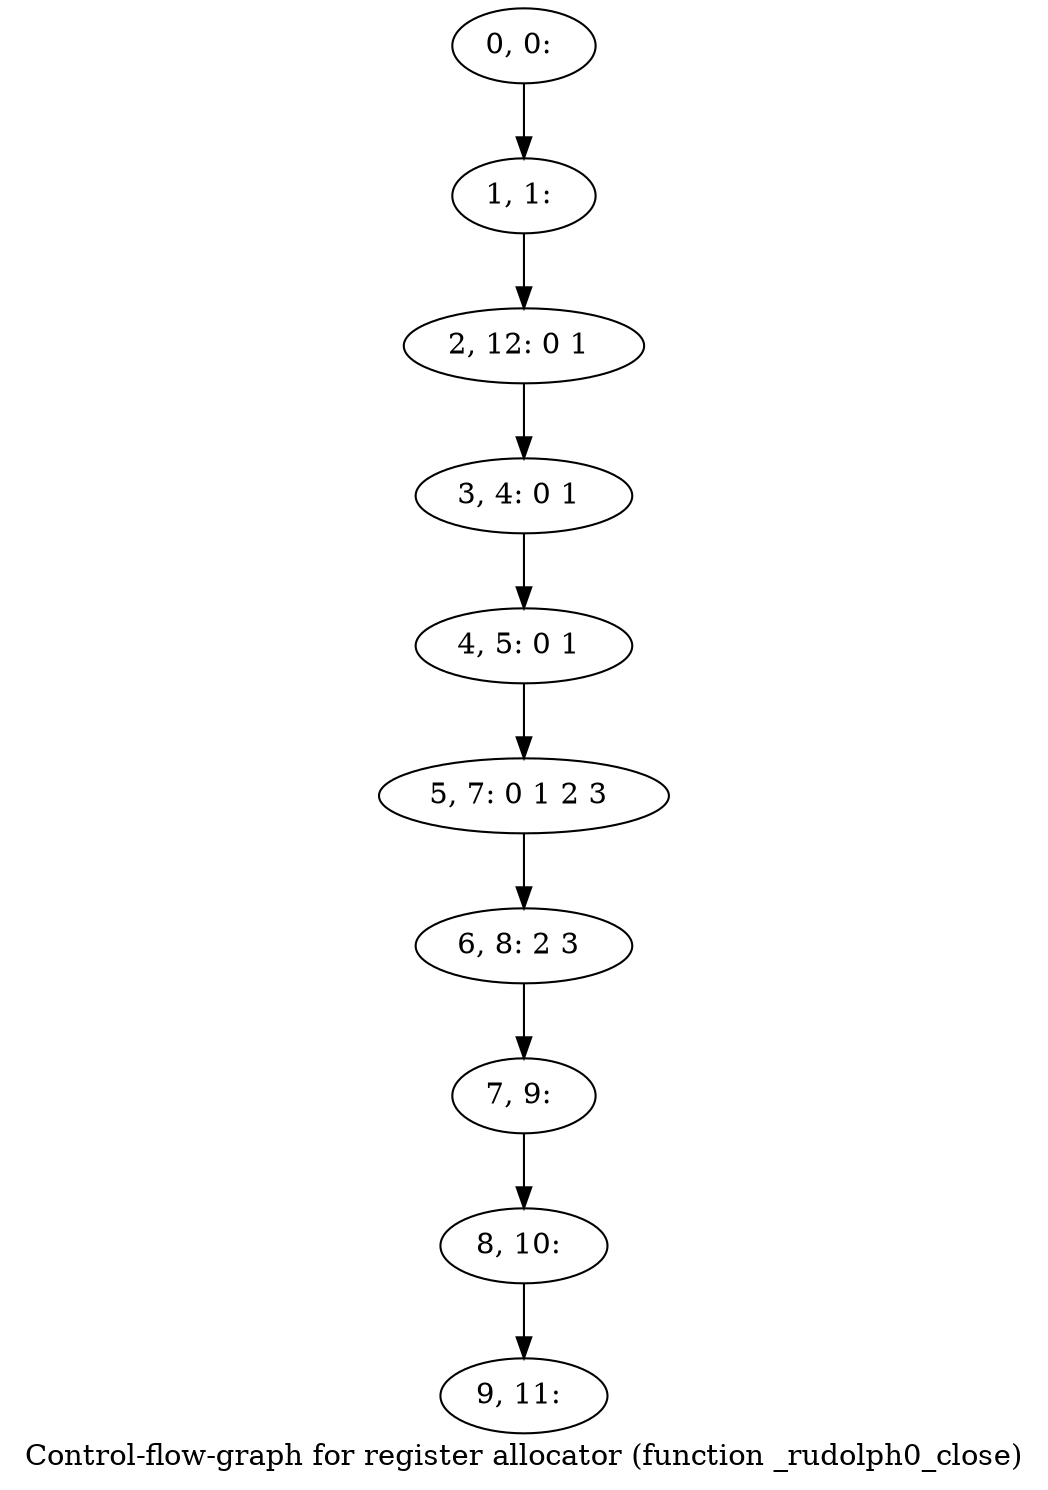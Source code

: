 digraph G {
graph [label="Control-flow-graph for register allocator (function _rudolph0_close)"]
0[label="0, 0: "];
1[label="1, 1: "];
2[label="2, 12: 0 1 "];
3[label="3, 4: 0 1 "];
4[label="4, 5: 0 1 "];
5[label="5, 7: 0 1 2 3 "];
6[label="6, 8: 2 3 "];
7[label="7, 9: "];
8[label="8, 10: "];
9[label="9, 11: "];
0->1 ;
1->2 ;
2->3 ;
3->4 ;
4->5 ;
5->6 ;
6->7 ;
7->8 ;
8->9 ;
}
